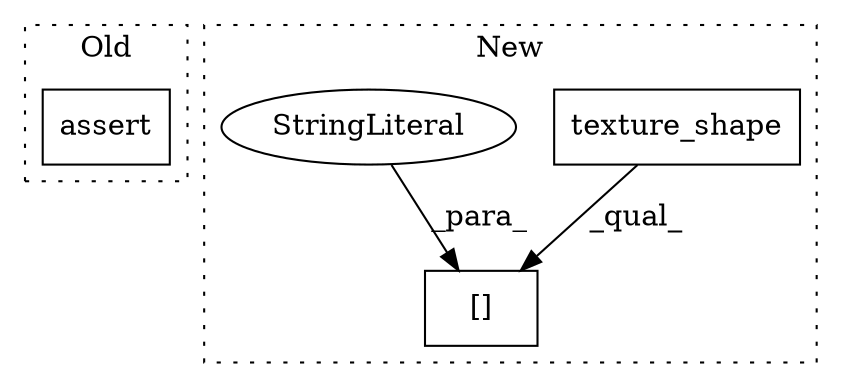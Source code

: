 digraph G {
subgraph cluster0 {
1 [label="assert" a="6" s="861" l="7" shape="box"];
label = "Old";
style="dotted";
}
subgraph cluster1 {
2 [label="texture_shape" a="32" s="2114,2131" l="14,1" shape="box"];
3 [label="[]" a="2" s="2114,2170" l="38,1" shape="box"];
4 [label="StringLiteral" a="45" s="2152" l="18" shape="ellipse"];
label = "New";
style="dotted";
}
2 -> 3 [label="_qual_"];
4 -> 3 [label="_para_"];
}